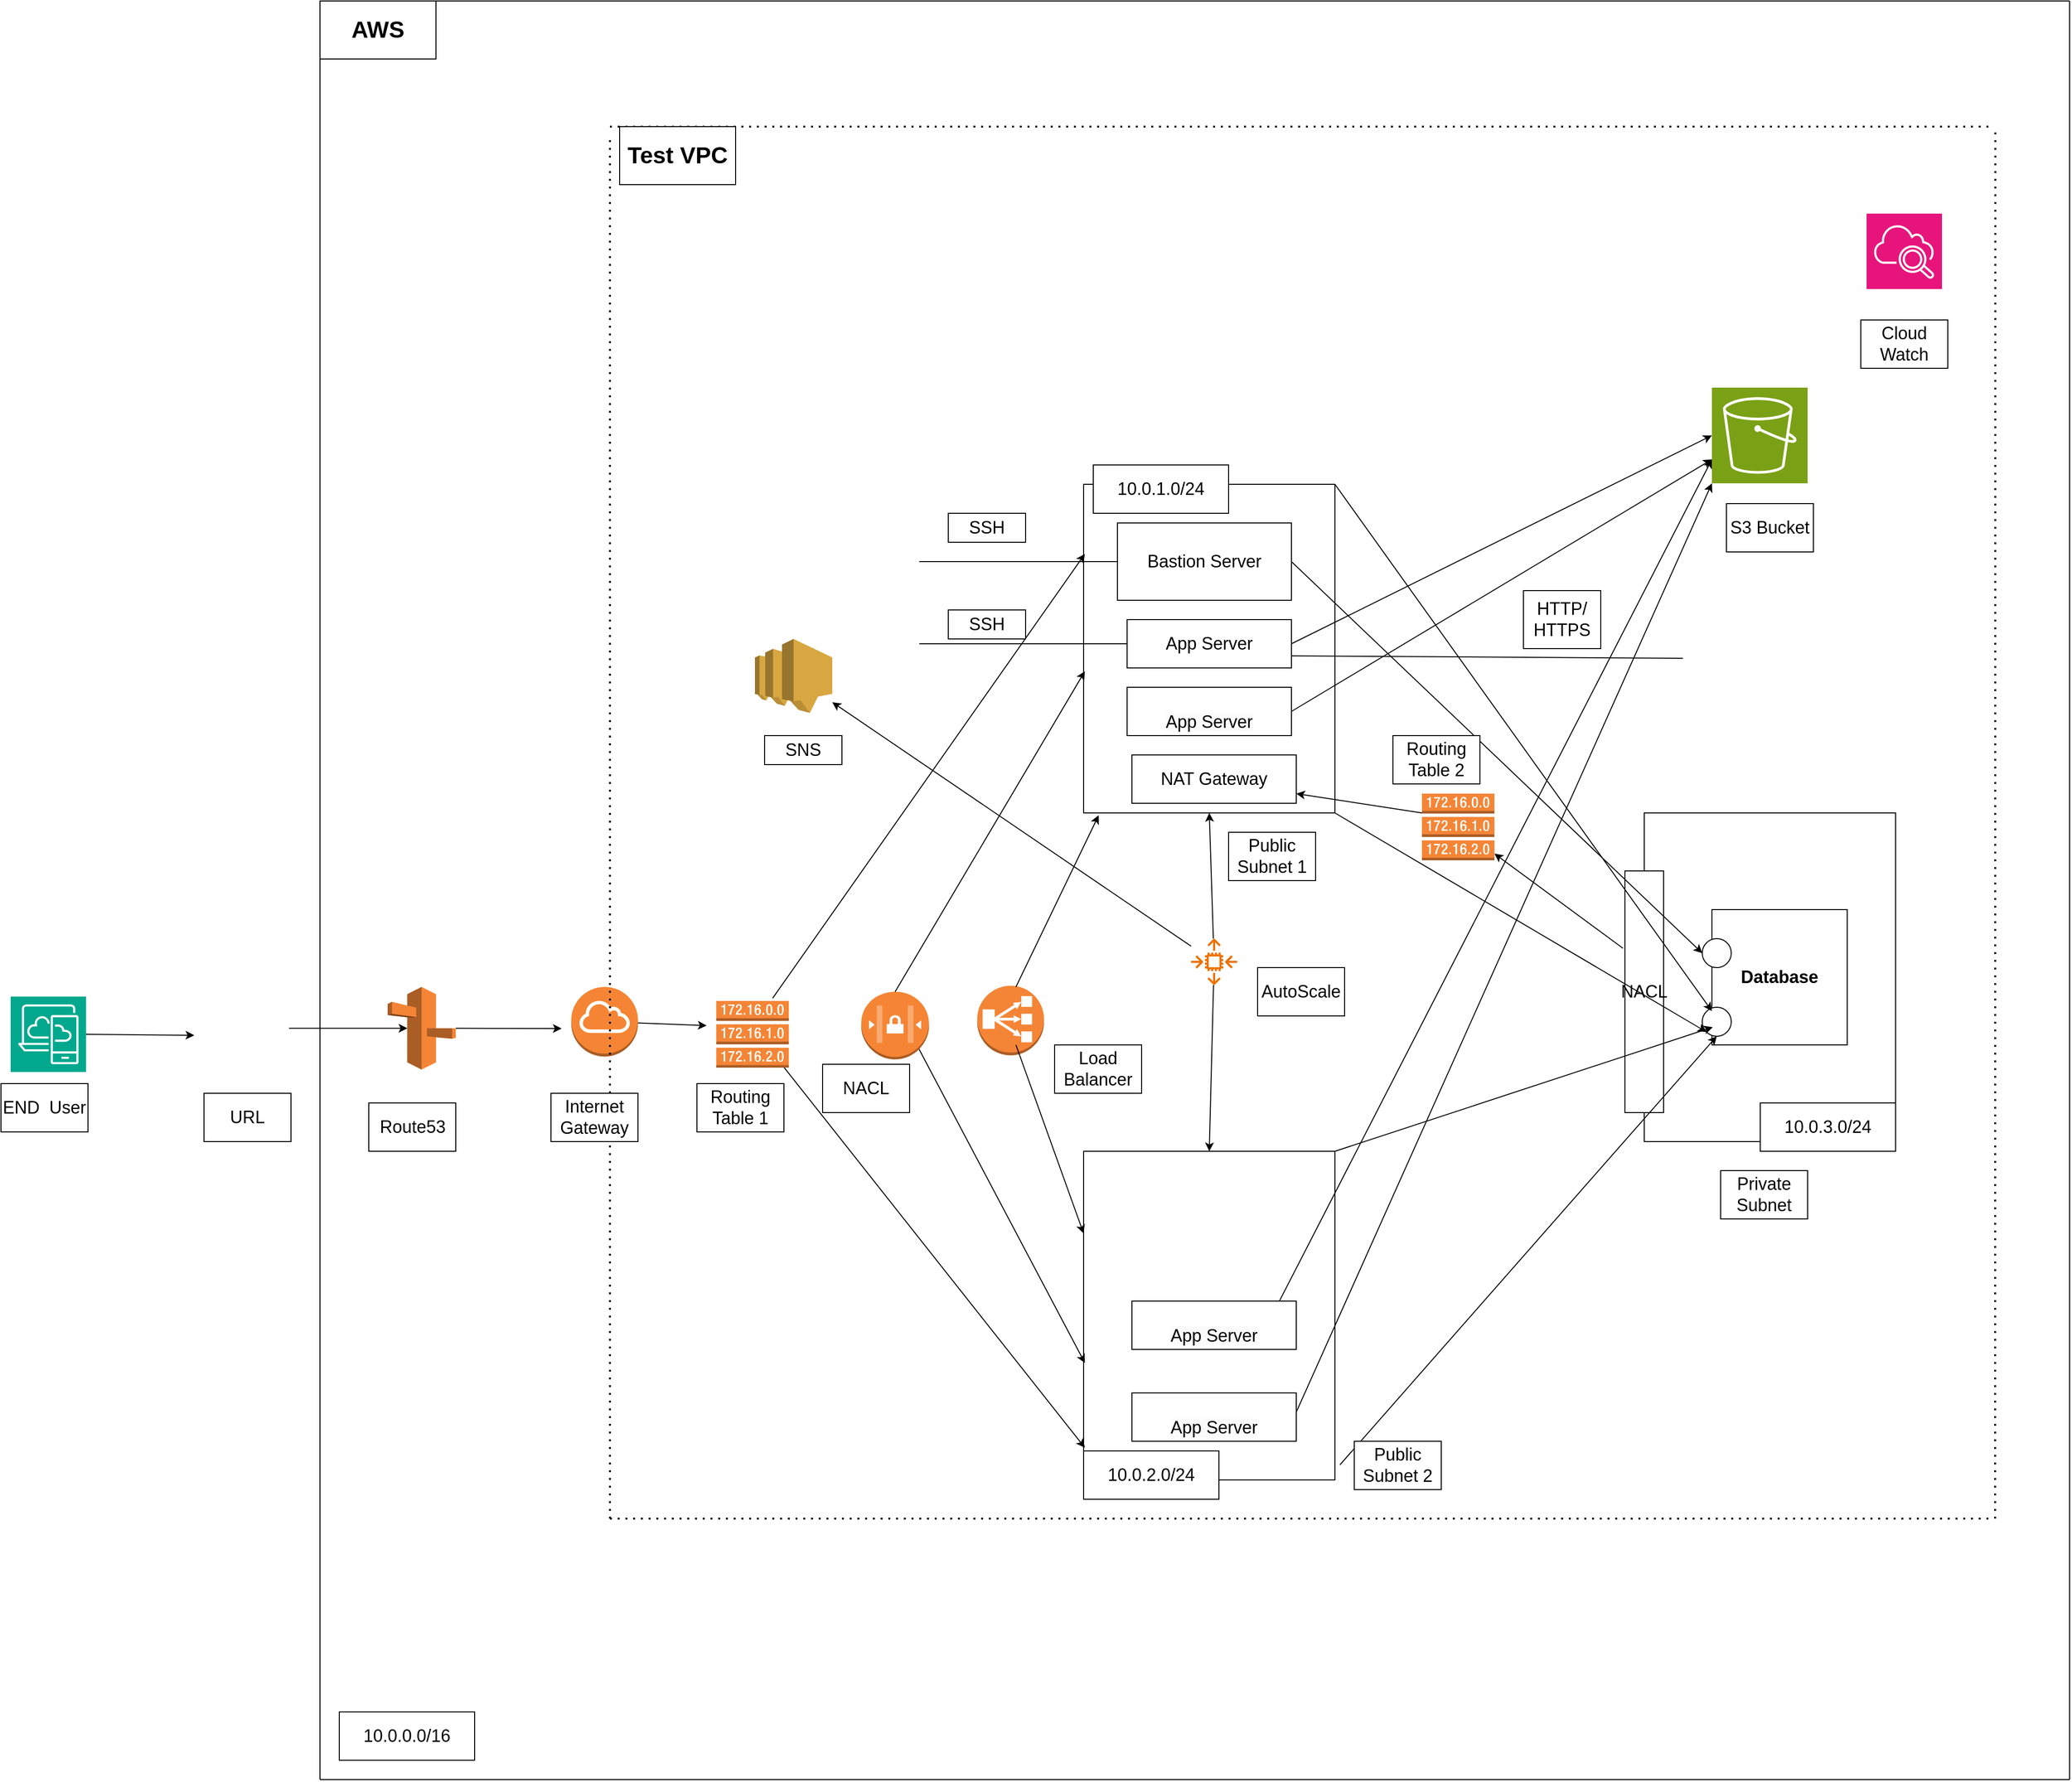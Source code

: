 <mxfile version="22.0.6" type="github">
  <diagram name="Page-1" id="85Ee-x2F9uvneITParOF">
    <mxGraphModel dx="3183" dy="2287" grid="1" gridSize="10" guides="1" tooltips="1" connect="1" arrows="1" fold="1" page="1" pageScale="1" pageWidth="850" pageHeight="1100" math="0" shadow="0">
      <root>
        <mxCell id="0" />
        <mxCell id="1" parent="0" />
        <mxCell id="z4sBppYdsolEK-6dgZcM-1" value="" style="sketch=0;points=[[0,0,0],[0.25,0,0],[0.5,0,0],[0.75,0,0],[1,0,0],[0,1,0],[0.25,1,0],[0.5,1,0],[0.75,1,0],[1,1,0],[0,0.25,0],[0,0.5,0],[0,0.75,0],[1,0.25,0],[1,0.5,0],[1,0.75,0]];outlineConnect=0;fontColor=#232F3E;fillColor=#01A88D;strokeColor=#ffffff;dashed=0;verticalLabelPosition=bottom;verticalAlign=top;align=center;html=1;fontSize=12;fontStyle=0;aspect=fixed;shape=mxgraph.aws4.resourceIcon;resIcon=mxgraph.aws4.desktop_and_app_streaming;" vertex="1" parent="1">
          <mxGeometry x="-330" y="210" width="78" height="78" as="geometry" />
        </mxCell>
        <mxCell id="z4sBppYdsolEK-6dgZcM-2" value="" style="shape=image;html=1;verticalAlign=top;verticalLabelPosition=bottom;labelBackgroundColor=#ffffff;imageAspect=0;aspect=fixed;image=https://cdn1.iconfinder.com/data/icons/KDE_Crystal_Diamond_2.5_Classical_Mod/128x128/mimetypes/html.png" vertex="1" parent="1">
          <mxGeometry x="-130" y="198.75" width="88" height="88" as="geometry" />
        </mxCell>
        <mxCell id="z4sBppYdsolEK-6dgZcM-3" value="" style="outlineConnect=0;dashed=0;verticalLabelPosition=bottom;verticalAlign=top;align=center;html=1;shape=mxgraph.aws3.route_53;fillColor=#F58536;gradientColor=none;" vertex="1" parent="1">
          <mxGeometry x="60" y="200" width="70.5" height="85.5" as="geometry" />
        </mxCell>
        <mxCell id="z4sBppYdsolEK-6dgZcM-4" value="" style="outlineConnect=0;dashed=0;verticalLabelPosition=bottom;verticalAlign=top;align=center;html=1;shape=mxgraph.aws3.internet_gateway;fillColor=#F58534;gradientColor=none;" vertex="1" parent="1">
          <mxGeometry x="250" y="200" width="69" height="72" as="geometry" />
        </mxCell>
        <mxCell id="z4sBppYdsolEK-6dgZcM-6" value="" style="endArrow=none;html=1;rounded=0;" edge="1" parent="1">
          <mxGeometry width="50" height="50" relative="1" as="geometry">
            <mxPoint x="-10" y="1019.867" as="sourcePoint" />
            <mxPoint x="-10" y="-820" as="targetPoint" />
          </mxGeometry>
        </mxCell>
        <mxCell id="z4sBppYdsolEK-6dgZcM-7" value="" style="endArrow=none;dashed=1;html=1;dashPattern=1 3;strokeWidth=2;rounded=0;" edge="1" parent="1">
          <mxGeometry width="50" height="50" relative="1" as="geometry">
            <mxPoint x="290" y="750" as="sourcePoint" />
            <mxPoint x="290" y="-680" as="targetPoint" />
          </mxGeometry>
        </mxCell>
        <mxCell id="z4sBppYdsolEK-6dgZcM-9" value="" style="outlineConnect=0;dashed=0;verticalLabelPosition=bottom;verticalAlign=top;align=center;html=1;shape=mxgraph.aws3.network_access_controllist;fillColor=#F58534;gradientColor=none;" vertex="1" parent="1">
          <mxGeometry x="550" y="205" width="70" height="70" as="geometry" />
        </mxCell>
        <mxCell id="z4sBppYdsolEK-6dgZcM-11" value="" style="outlineConnect=0;dashed=0;verticalLabelPosition=bottom;verticalAlign=top;align=center;html=1;shape=mxgraph.aws3.classic_load_balancer;fillColor=#F58536;gradientColor=none;" vertex="1" parent="1">
          <mxGeometry x="670" y="198.75" width="69" height="72" as="geometry" />
        </mxCell>
        <mxCell id="z4sBppYdsolEK-6dgZcM-13" value="" style="rounded=0;whiteSpace=wrap;html=1;" vertex="1" parent="1">
          <mxGeometry x="780" y="-320" width="260" height="340" as="geometry" />
        </mxCell>
        <mxCell id="z4sBppYdsolEK-6dgZcM-14" value="" style="rounded=0;whiteSpace=wrap;html=1;" vertex="1" parent="1">
          <mxGeometry x="780" y="370" width="260" height="340" as="geometry" />
        </mxCell>
        <mxCell id="z4sBppYdsolEK-6dgZcM-16" value="&lt;font style=&quot;font-size: 18px;&quot;&gt;&lt;br&gt;&lt;span style=&quot;color: rgb(0, 0, 0); font-family: Helvetica; font-style: normal; font-variant-ligatures: normal; font-variant-caps: normal; font-weight: 400; letter-spacing: normal; orphans: 2; text-align: center; text-indent: 0px; text-transform: none; widows: 2; word-spacing: 0px; -webkit-text-stroke-width: 0px; background-color: rgb(251, 251, 251); text-decoration-thickness: initial; text-decoration-style: initial; text-decoration-color: initial; float: none; display: inline !important;&quot;&gt;App Server&lt;/span&gt;&lt;br&gt;&lt;/font&gt;" style="rounded=0;whiteSpace=wrap;html=1;" vertex="1" parent="1">
          <mxGeometry x="830" y="525" width="170" height="50" as="geometry" />
        </mxCell>
        <mxCell id="z4sBppYdsolEK-6dgZcM-17" value="&lt;font style=&quot;font-size: 18px;&quot;&gt;&lt;br&gt;&lt;span style=&quot;color: rgb(0, 0, 0); font-family: Helvetica; font-style: normal; font-variant-ligatures: normal; font-variant-caps: normal; font-weight: 400; letter-spacing: normal; orphans: 2; text-align: center; text-indent: 0px; text-transform: none; widows: 2; word-spacing: 0px; -webkit-text-stroke-width: 0px; background-color: rgb(251, 251, 251); text-decoration-thickness: initial; text-decoration-style: initial; text-decoration-color: initial; float: none; display: inline !important;&quot;&gt;App Server&lt;/span&gt;&lt;br&gt;&lt;/font&gt;" style="rounded=0;whiteSpace=wrap;html=1;" vertex="1" parent="1">
          <mxGeometry x="830" y="620" width="170" height="50" as="geometry" />
        </mxCell>
        <mxCell id="z4sBppYdsolEK-6dgZcM-18" value="&lt;font style=&quot;font-size: 18px;&quot;&gt;&lt;br&gt;&lt;span style=&quot;color: rgb(0, 0, 0); font-family: Helvetica; font-style: normal; font-variant-ligatures: normal; font-variant-caps: normal; font-weight: 400; letter-spacing: normal; orphans: 2; text-align: center; text-indent: 0px; text-transform: none; widows: 2; word-spacing: 0px; -webkit-text-stroke-width: 0px; background-color: rgb(251, 251, 251); text-decoration-thickness: initial; text-decoration-style: initial; text-decoration-color: initial; float: none; display: inline !important;&quot;&gt;App Server&lt;/span&gt;&lt;br&gt;&lt;/font&gt;" style="rounded=0;whiteSpace=wrap;html=1;" vertex="1" parent="1">
          <mxGeometry x="825" y="-110" width="170" height="50" as="geometry" />
        </mxCell>
        <mxCell id="z4sBppYdsolEK-6dgZcM-19" value="&lt;font style=&quot;font-size: 18px;&quot;&gt;App Server&lt;/font&gt;" style="rounded=0;whiteSpace=wrap;html=1;" vertex="1" parent="1">
          <mxGeometry x="825" y="-180" width="170" height="50" as="geometry" />
        </mxCell>
        <mxCell id="z4sBppYdsolEK-6dgZcM-20" value="&lt;font style=&quot;font-size: 18px;&quot;&gt;Bastion Server&lt;/font&gt;" style="rounded=0;whiteSpace=wrap;html=1;" vertex="1" parent="1">
          <mxGeometry x="815" y="-280" width="180" height="80" as="geometry" />
        </mxCell>
        <mxCell id="z4sBppYdsolEK-6dgZcM-21" value="" style="rounded=0;whiteSpace=wrap;html=1;" vertex="1" parent="1">
          <mxGeometry x="1360" y="20" width="260" height="340" as="geometry" />
        </mxCell>
        <mxCell id="z4sBppYdsolEK-6dgZcM-22" value="&lt;font style=&quot;font-size: 18px;&quot;&gt;&lt;b&gt;Database&lt;/b&gt;&lt;/font&gt;" style="whiteSpace=wrap;html=1;aspect=fixed;" vertex="1" parent="1">
          <mxGeometry x="1430" y="120" width="140" height="140" as="geometry" />
        </mxCell>
        <mxCell id="z4sBppYdsolEK-6dgZcM-23" value="" style="ellipse;whiteSpace=wrap;html=1;aspect=fixed;" vertex="1" parent="1">
          <mxGeometry x="1420" y="221" width="30" height="30" as="geometry" />
        </mxCell>
        <mxCell id="z4sBppYdsolEK-6dgZcM-24" value="" style="ellipse;whiteSpace=wrap;html=1;aspect=fixed;" vertex="1" parent="1">
          <mxGeometry x="1420" y="150" width="30" height="30" as="geometry" />
        </mxCell>
        <mxCell id="z4sBppYdsolEK-6dgZcM-25" value="" style="sketch=0;points=[[0,0,0],[0.25,0,0],[0.5,0,0],[0.75,0,0],[1,0,0],[0,1,0],[0.25,1,0],[0.5,1,0],[0.75,1,0],[1,1,0],[0,0.25,0],[0,0.5,0],[0,0.75,0],[1,0.25,0],[1,0.5,0],[1,0.75,0]];outlineConnect=0;fontColor=#232F3E;fillColor=#7AA116;strokeColor=#ffffff;dashed=0;verticalLabelPosition=bottom;verticalAlign=top;align=center;html=1;fontSize=12;fontStyle=0;aspect=fixed;shape=mxgraph.aws4.resourceIcon;resIcon=mxgraph.aws4.s3;" vertex="1" parent="1">
          <mxGeometry x="1430" y="-420" width="99" height="99" as="geometry" />
        </mxCell>
        <mxCell id="z4sBppYdsolEK-6dgZcM-26" value="" style="sketch=0;points=[[0,0,0],[0.25,0,0],[0.5,0,0],[0.75,0,0],[1,0,0],[0,1,0],[0.25,1,0],[0.5,1,0],[0.75,1,0],[1,1,0],[0,0.25,0],[0,0.5,0],[0,0.75,0],[1,0.25,0],[1,0.5,0],[1,0.75,0]];points=[[0,0,0],[0.25,0,0],[0.5,0,0],[0.75,0,0],[1,0,0],[0,1,0],[0.25,1,0],[0.5,1,0],[0.75,1,0],[1,1,0],[0,0.25,0],[0,0.5,0],[0,0.75,0],[1,0.25,0],[1,0.5,0],[1,0.75,0]];outlineConnect=0;fontColor=#232F3E;fillColor=#E7157B;strokeColor=#ffffff;dashed=0;verticalLabelPosition=bottom;verticalAlign=top;align=center;html=1;fontSize=12;fontStyle=0;aspect=fixed;shape=mxgraph.aws4.resourceIcon;resIcon=mxgraph.aws4.cloudwatch_2;" vertex="1" parent="1">
          <mxGeometry x="1590" y="-600" width="78" height="78" as="geometry" />
        </mxCell>
        <mxCell id="z4sBppYdsolEK-6dgZcM-27" value="" style="endArrow=none;dashed=1;html=1;dashPattern=1 3;strokeWidth=2;rounded=0;" edge="1" parent="1">
          <mxGeometry width="50" height="50" relative="1" as="geometry">
            <mxPoint x="290" y="-690" as="sourcePoint" />
            <mxPoint x="1720" y="-690" as="targetPoint" />
          </mxGeometry>
        </mxCell>
        <mxCell id="z4sBppYdsolEK-6dgZcM-28" value="" style="endArrow=none;dashed=1;html=1;dashPattern=1 3;strokeWidth=2;rounded=0;" edge="1" parent="1">
          <mxGeometry width="50" height="50" relative="1" as="geometry">
            <mxPoint x="290" y="750" as="sourcePoint" />
            <mxPoint x="1720" y="750" as="targetPoint" />
          </mxGeometry>
        </mxCell>
        <mxCell id="z4sBppYdsolEK-6dgZcM-29" value="" style="endArrow=none;html=1;rounded=0;" edge="1" parent="1">
          <mxGeometry width="50" height="50" relative="1" as="geometry">
            <mxPoint x="-10" y="1020" as="sourcePoint" />
            <mxPoint x="1800" y="1020" as="targetPoint" />
          </mxGeometry>
        </mxCell>
        <mxCell id="z4sBppYdsolEK-6dgZcM-30" value="" style="endArrow=none;dashed=1;html=1;dashPattern=1 3;strokeWidth=2;rounded=0;" edge="1" parent="1">
          <mxGeometry width="50" height="50" relative="1" as="geometry">
            <mxPoint x="1723" y="750" as="sourcePoint" />
            <mxPoint x="1723.2" y="-690" as="targetPoint" />
          </mxGeometry>
        </mxCell>
        <mxCell id="z4sBppYdsolEK-6dgZcM-31" value="" style="endArrow=none;html=1;rounded=0;" edge="1" parent="1">
          <mxGeometry width="50" height="50" relative="1" as="geometry">
            <mxPoint x="-10" y="-820" as="sourcePoint" />
            <mxPoint x="1800" y="-820" as="targetPoint" />
          </mxGeometry>
        </mxCell>
        <mxCell id="z4sBppYdsolEK-6dgZcM-32" value="" style="endArrow=none;html=1;rounded=0;" edge="1" parent="1">
          <mxGeometry width="50" height="50" relative="1" as="geometry">
            <mxPoint x="1800" y="1020" as="sourcePoint" />
            <mxPoint x="1800" y="-820" as="targetPoint" />
          </mxGeometry>
        </mxCell>
        <mxCell id="z4sBppYdsolEK-6dgZcM-33" value="&lt;font style=&quot;font-size: 18px;&quot;&gt;NACL&lt;/font&gt;" style="rounded=0;whiteSpace=wrap;html=1;" vertex="1" parent="1">
          <mxGeometry x="1340" y="80" width="40" height="250" as="geometry" />
        </mxCell>
        <mxCell id="z4sBppYdsolEK-6dgZcM-34" value="" style="endArrow=classic;html=1;rounded=0;entryX=0;entryY=0.5;entryDx=0;entryDy=0;exitX=1;exitY=0.5;exitDx=0;exitDy=0;" edge="1" parent="1" source="z4sBppYdsolEK-6dgZcM-20" target="z4sBppYdsolEK-6dgZcM-24">
          <mxGeometry width="50" height="50" relative="1" as="geometry">
            <mxPoint x="790" y="250" as="sourcePoint" />
            <mxPoint x="840" y="200" as="targetPoint" />
          </mxGeometry>
        </mxCell>
        <mxCell id="z4sBppYdsolEK-6dgZcM-35" value="" style="endArrow=classic;html=1;rounded=0;entryX=0.006;entryY=0.869;entryDx=0;entryDy=0;entryPerimeter=0;exitX=1;exitY=0;exitDx=0;exitDy=0;" edge="1" parent="1" source="z4sBppYdsolEK-6dgZcM-14" target="z4sBppYdsolEK-6dgZcM-22">
          <mxGeometry width="50" height="50" relative="1" as="geometry">
            <mxPoint x="790" y="250" as="sourcePoint" />
            <mxPoint x="840" y="200" as="targetPoint" />
          </mxGeometry>
        </mxCell>
        <mxCell id="z4sBppYdsolEK-6dgZcM-36" value="" style="endArrow=classic;html=1;rounded=0;exitX=1.02;exitY=0.954;exitDx=0;exitDy=0;exitPerimeter=0;entryX=0.5;entryY=1;entryDx=0;entryDy=0;" edge="1" parent="1" source="z4sBppYdsolEK-6dgZcM-14" target="z4sBppYdsolEK-6dgZcM-23">
          <mxGeometry width="50" height="50" relative="1" as="geometry">
            <mxPoint x="790" y="250" as="sourcePoint" />
            <mxPoint x="840" y="200" as="targetPoint" />
          </mxGeometry>
        </mxCell>
        <mxCell id="z4sBppYdsolEK-6dgZcM-37" value="" style="endArrow=classic;html=1;rounded=0;entryX=0;entryY=1;entryDx=0;entryDy=0;exitX=1;exitY=1;exitDx=0;exitDy=0;" edge="1" parent="1" source="z4sBppYdsolEK-6dgZcM-13" target="z4sBppYdsolEK-6dgZcM-23">
          <mxGeometry width="50" height="50" relative="1" as="geometry">
            <mxPoint x="790" y="250" as="sourcePoint" />
            <mxPoint x="840" y="200" as="targetPoint" />
          </mxGeometry>
        </mxCell>
        <mxCell id="z4sBppYdsolEK-6dgZcM-38" value="" style="endArrow=classic;html=1;rounded=0;entryX=0;entryY=0.75;entryDx=0;entryDy=0;exitX=1;exitY=0;exitDx=0;exitDy=0;" edge="1" parent="1" source="z4sBppYdsolEK-6dgZcM-13" target="z4sBppYdsolEK-6dgZcM-22">
          <mxGeometry width="50" height="50" relative="1" as="geometry">
            <mxPoint x="790" y="250" as="sourcePoint" />
            <mxPoint x="840" y="200" as="targetPoint" />
          </mxGeometry>
        </mxCell>
        <mxCell id="z4sBppYdsolEK-6dgZcM-39" value="" style="endArrow=classic;html=1;rounded=0;exitX=1;exitY=0.5;exitDx=0;exitDy=0;exitPerimeter=0;" edge="1" parent="1" source="z4sBppYdsolEK-6dgZcM-1">
          <mxGeometry width="50" height="50" relative="1" as="geometry">
            <mxPoint x="790" y="250" as="sourcePoint" />
            <mxPoint x="-140" y="250" as="targetPoint" />
          </mxGeometry>
        </mxCell>
        <mxCell id="z4sBppYdsolEK-6dgZcM-40" value="" style="endArrow=classic;html=1;rounded=0;exitX=1;exitY=0.5;exitDx=0;exitDy=0;entryX=0.29;entryY=0.5;entryDx=0;entryDy=0;entryPerimeter=0;" edge="1" parent="1" source="z4sBppYdsolEK-6dgZcM-2" target="z4sBppYdsolEK-6dgZcM-3">
          <mxGeometry width="50" height="50" relative="1" as="geometry">
            <mxPoint x="-10" y="250" as="sourcePoint" />
            <mxPoint x="60" y="250" as="targetPoint" />
          </mxGeometry>
        </mxCell>
        <mxCell id="z4sBppYdsolEK-6dgZcM-42" value="" style="endArrow=classic;html=1;rounded=0;exitX=1;exitY=0.5;exitDx=0;exitDy=0;exitPerimeter=0;" edge="1" parent="1" source="z4sBppYdsolEK-6dgZcM-3">
          <mxGeometry width="50" height="50" relative="1" as="geometry">
            <mxPoint x="700" y="220" as="sourcePoint" />
            <mxPoint x="240" y="243" as="targetPoint" />
          </mxGeometry>
        </mxCell>
        <mxCell id="z4sBppYdsolEK-6dgZcM-43" value="" style="endArrow=classic;html=1;rounded=0;entryX=0;entryY=0.5;entryDx=0;entryDy=0;" edge="1" parent="1" source="z4sBppYdsolEK-6dgZcM-4">
          <mxGeometry width="50" height="50" relative="1" as="geometry">
            <mxPoint x="700" y="220" as="sourcePoint" />
            <mxPoint x="390" y="240" as="targetPoint" />
          </mxGeometry>
        </mxCell>
        <mxCell id="z4sBppYdsolEK-6dgZcM-46" value="" style="endArrow=classic;html=1;rounded=0;exitX=1;exitY=0;exitDx=0;exitDy=0;entryX=0.005;entryY=0.212;entryDx=0;entryDy=0;entryPerimeter=0;" edge="1" parent="1" target="z4sBppYdsolEK-6dgZcM-13">
          <mxGeometry width="50" height="50" relative="1" as="geometry">
            <mxPoint x="458.284" y="211.716" as="sourcePoint" />
            <mxPoint x="750" y="170" as="targetPoint" />
          </mxGeometry>
        </mxCell>
        <mxCell id="z4sBppYdsolEK-6dgZcM-47" value="" style="endArrow=classic;html=1;rounded=0;exitX=0.5;exitY=0;exitDx=0;exitDy=0;exitPerimeter=0;entryX=0.005;entryY=0.569;entryDx=0;entryDy=0;entryPerimeter=0;" edge="1" parent="1" source="z4sBppYdsolEK-6dgZcM-9" target="z4sBppYdsolEK-6dgZcM-13">
          <mxGeometry width="50" height="50" relative="1" as="geometry">
            <mxPoint x="700" y="220" as="sourcePoint" />
            <mxPoint x="750" y="170" as="targetPoint" />
          </mxGeometry>
        </mxCell>
        <mxCell id="z4sBppYdsolEK-6dgZcM-48" value="" style="endArrow=classic;html=1;rounded=0;entryX=0.06;entryY=1.007;entryDx=0;entryDy=0;entryPerimeter=0;" edge="1" parent="1" target="z4sBppYdsolEK-6dgZcM-13">
          <mxGeometry width="50" height="50" relative="1" as="geometry">
            <mxPoint x="710" y="200" as="sourcePoint" />
            <mxPoint x="750" y="170" as="targetPoint" />
          </mxGeometry>
        </mxCell>
        <mxCell id="z4sBppYdsolEK-6dgZcM-50" value="" style="endArrow=classic;html=1;rounded=0;exitX=1;exitY=1;exitDx=0;exitDy=0;entryX=0.005;entryY=0.902;entryDx=0;entryDy=0;entryPerimeter=0;" edge="1" parent="1" target="z4sBppYdsolEK-6dgZcM-14">
          <mxGeometry width="50" height="50" relative="1" as="geometry">
            <mxPoint x="458.284" y="268.284" as="sourcePoint" />
            <mxPoint x="750" y="170" as="targetPoint" />
          </mxGeometry>
        </mxCell>
        <mxCell id="z4sBppYdsolEK-6dgZcM-51" value="" style="endArrow=classic;html=1;rounded=0;entryX=0.005;entryY=0.644;entryDx=0;entryDy=0;entryPerimeter=0;exitX=0.855;exitY=0.85;exitDx=0;exitDy=0;exitPerimeter=0;" edge="1" parent="1" source="z4sBppYdsolEK-6dgZcM-9" target="z4sBppYdsolEK-6dgZcM-14">
          <mxGeometry width="50" height="50" relative="1" as="geometry">
            <mxPoint x="700" y="220" as="sourcePoint" />
            <mxPoint x="750" y="170" as="targetPoint" />
          </mxGeometry>
        </mxCell>
        <mxCell id="z4sBppYdsolEK-6dgZcM-52" value="" style="endArrow=classic;html=1;rounded=0;entryX=0;entryY=0.25;entryDx=0;entryDy=0;" edge="1" parent="1" target="z4sBppYdsolEK-6dgZcM-14">
          <mxGeometry width="50" height="50" relative="1" as="geometry">
            <mxPoint x="710" y="260" as="sourcePoint" />
            <mxPoint x="750" y="170" as="targetPoint" />
          </mxGeometry>
        </mxCell>
        <mxCell id="z4sBppYdsolEK-6dgZcM-54" value="&lt;font style=&quot;font-size: 18px;&quot;&gt;NAT Gateway&lt;/font&gt;" style="rounded=0;whiteSpace=wrap;html=1;" vertex="1" parent="1">
          <mxGeometry x="830" y="-40" width="170" height="50" as="geometry" />
        </mxCell>
        <mxCell id="z4sBppYdsolEK-6dgZcM-55" value="&lt;font style=&quot;font-size: 18px;&quot;&gt;END&amp;nbsp; User&lt;/font&gt;" style="rounded=0;whiteSpace=wrap;html=1;" vertex="1" parent="1">
          <mxGeometry x="-340" y="300" width="90" height="50" as="geometry" />
        </mxCell>
        <mxCell id="z4sBppYdsolEK-6dgZcM-56" value="&lt;span style=&quot;font-size: 18px;&quot;&gt;URL&lt;/span&gt;" style="rounded=0;whiteSpace=wrap;html=1;" vertex="1" parent="1">
          <mxGeometry x="-130" y="310" width="90" height="50" as="geometry" />
        </mxCell>
        <mxCell id="z4sBppYdsolEK-6dgZcM-57" value="&lt;span style=&quot;font-size: 18px;&quot;&gt;Route53&lt;/span&gt;" style="rounded=0;whiteSpace=wrap;html=1;" vertex="1" parent="1">
          <mxGeometry x="40.5" y="320" width="90" height="50" as="geometry" />
        </mxCell>
        <mxCell id="z4sBppYdsolEK-6dgZcM-58" value="&lt;span style=&quot;font-size: 18px;&quot;&gt;Internet Gateway&lt;/span&gt;" style="rounded=0;whiteSpace=wrap;html=1;" vertex="1" parent="1">
          <mxGeometry x="229" y="310" width="90" height="50" as="geometry" />
        </mxCell>
        <mxCell id="z4sBppYdsolEK-6dgZcM-59" value="&lt;span style=&quot;font-size: 18px;&quot;&gt;NACL&lt;/span&gt;" style="rounded=0;whiteSpace=wrap;html=1;" vertex="1" parent="1">
          <mxGeometry x="510" y="280" width="90" height="50" as="geometry" />
        </mxCell>
        <mxCell id="z4sBppYdsolEK-6dgZcM-60" value="&lt;span style=&quot;font-size: 18px;&quot;&gt;Load Balancer&lt;/span&gt;" style="rounded=0;whiteSpace=wrap;html=1;" vertex="1" parent="1">
          <mxGeometry x="750" y="260" width="90" height="50" as="geometry" />
        </mxCell>
        <mxCell id="z4sBppYdsolEK-6dgZcM-61" value="&lt;span style=&quot;font-size: 18px;&quot;&gt;Routing Table 1&lt;/span&gt;" style="rounded=0;whiteSpace=wrap;html=1;" vertex="1" parent="1">
          <mxGeometry x="380" y="300" width="90" height="50" as="geometry" />
        </mxCell>
        <mxCell id="z4sBppYdsolEK-6dgZcM-62" value="&lt;span style=&quot;font-size: 18px;&quot;&gt;Cloud Watch&lt;/span&gt;" style="rounded=0;whiteSpace=wrap;html=1;" vertex="1" parent="1">
          <mxGeometry x="1584" y="-490" width="90" height="50" as="geometry" />
        </mxCell>
        <mxCell id="z4sBppYdsolEK-6dgZcM-63" value="&lt;span style=&quot;font-size: 18px;&quot;&gt;S3 Bucket&lt;/span&gt;" style="rounded=0;whiteSpace=wrap;html=1;" vertex="1" parent="1">
          <mxGeometry x="1445" y="-300" width="90" height="50" as="geometry" />
        </mxCell>
        <mxCell id="z4sBppYdsolEK-6dgZcM-64" value="&lt;font style=&quot;font-size: 24px;&quot;&gt;&lt;b&gt;Test VPC&lt;/b&gt;&lt;/font&gt;" style="whiteSpace=wrap;html=1;" vertex="1" parent="1">
          <mxGeometry x="300" y="-690" width="120" height="60" as="geometry" />
        </mxCell>
        <mxCell id="z4sBppYdsolEK-6dgZcM-65" value="&lt;font style=&quot;font-size: 24px;&quot;&gt;&lt;b&gt;AWS&lt;/b&gt;&lt;/font&gt;" style="whiteSpace=wrap;html=1;" vertex="1" parent="1">
          <mxGeometry x="-10" y="-820" width="120" height="60" as="geometry" />
        </mxCell>
        <mxCell id="z4sBppYdsolEK-6dgZcM-66" value="" style="endArrow=classic;html=1;rounded=0;exitX=0;exitY=0.5;exitDx=0;exitDy=0;" edge="1" parent="1">
          <mxGeometry width="50" height="50" relative="1" as="geometry">
            <mxPoint x="1130" y="20" as="sourcePoint" />
            <mxPoint x="1000" as="targetPoint" />
            <Array as="points">
              <mxPoint x="1000" />
            </Array>
          </mxGeometry>
        </mxCell>
        <mxCell id="z4sBppYdsolEK-6dgZcM-67" value="" style="sketch=0;outlineConnect=0;fontColor=#232F3E;gradientColor=none;fillColor=#ED7100;strokeColor=none;dashed=0;verticalLabelPosition=bottom;verticalAlign=top;align=center;html=1;fontSize=12;fontStyle=0;aspect=fixed;pointerEvents=1;shape=mxgraph.aws4.auto_scaling2;" vertex="1" parent="1">
          <mxGeometry x="891" y="150" width="48" height="48" as="geometry" />
        </mxCell>
        <mxCell id="z4sBppYdsolEK-6dgZcM-68" value="" style="outlineConnect=0;dashed=0;verticalLabelPosition=bottom;verticalAlign=top;align=center;html=1;shape=mxgraph.aws3.route_table;fillColor=#F58536;gradientColor=none;" vertex="1" parent="1">
          <mxGeometry x="400" y="214.5" width="75" height="69" as="geometry" />
        </mxCell>
        <mxCell id="z4sBppYdsolEK-6dgZcM-69" value="" style="outlineConnect=0;dashed=0;verticalLabelPosition=bottom;verticalAlign=top;align=center;html=1;shape=mxgraph.aws3.route_table;fillColor=#F58536;gradientColor=none;" vertex="1" parent="1">
          <mxGeometry x="1130" width="75" height="69" as="geometry" />
        </mxCell>
        <mxCell id="z4sBppYdsolEK-6dgZcM-70" value="" style="endArrow=classic;html=1;rounded=0;exitX=-0.05;exitY=0.32;exitDx=0;exitDy=0;exitPerimeter=0;" edge="1" parent="1" source="z4sBppYdsolEK-6dgZcM-33" target="z4sBppYdsolEK-6dgZcM-69">
          <mxGeometry width="50" height="50" relative="1" as="geometry">
            <mxPoint x="730" y="260" as="sourcePoint" />
            <mxPoint x="780" y="210" as="targetPoint" />
          </mxGeometry>
        </mxCell>
        <mxCell id="z4sBppYdsolEK-6dgZcM-71" value="" style="endArrow=classic;html=1;rounded=0;entryX=0.5;entryY=1;entryDx=0;entryDy=0;" edge="1" parent="1" source="z4sBppYdsolEK-6dgZcM-67" target="z4sBppYdsolEK-6dgZcM-13">
          <mxGeometry width="50" height="50" relative="1" as="geometry">
            <mxPoint x="730" y="90" as="sourcePoint" />
            <mxPoint x="780" y="40" as="targetPoint" />
          </mxGeometry>
        </mxCell>
        <mxCell id="z4sBppYdsolEK-6dgZcM-72" value="" style="endArrow=classic;html=1;rounded=0;entryX=0.5;entryY=0;entryDx=0;entryDy=0;" edge="1" parent="1" source="z4sBppYdsolEK-6dgZcM-67" target="z4sBppYdsolEK-6dgZcM-14">
          <mxGeometry width="50" height="50" relative="1" as="geometry">
            <mxPoint x="730" y="90" as="sourcePoint" />
            <mxPoint x="780" y="40" as="targetPoint" />
          </mxGeometry>
        </mxCell>
        <mxCell id="z4sBppYdsolEK-6dgZcM-73" value="&lt;span style=&quot;font-size: 18px;&quot;&gt;AutoScale&lt;/span&gt;" style="rounded=0;whiteSpace=wrap;html=1;" vertex="1" parent="1">
          <mxGeometry x="960" y="180" width="90" height="50" as="geometry" />
        </mxCell>
        <mxCell id="z4sBppYdsolEK-6dgZcM-76" value="" style="outlineConnect=0;dashed=0;verticalLabelPosition=bottom;verticalAlign=top;align=center;html=1;shape=mxgraph.aws3.sns;fillColor=#D9A741;gradientColor=none;" vertex="1" parent="1">
          <mxGeometry x="440" y="-160" width="80" height="76.5" as="geometry" />
        </mxCell>
        <mxCell id="z4sBppYdsolEK-6dgZcM-77" value="" style="endArrow=classic;html=1;rounded=0;" edge="1" parent="1" source="z4sBppYdsolEK-6dgZcM-67" target="z4sBppYdsolEK-6dgZcM-76">
          <mxGeometry width="50" height="50" relative="1" as="geometry">
            <mxPoint x="740" y="80" as="sourcePoint" />
            <mxPoint x="790" y="30" as="targetPoint" />
          </mxGeometry>
        </mxCell>
        <mxCell id="z4sBppYdsolEK-6dgZcM-78" value="&lt;font style=&quot;font-size: 18px;&quot;&gt;SNS&lt;/font&gt;" style="whiteSpace=wrap;html=1;" vertex="1" parent="1">
          <mxGeometry x="450" y="-60" width="80" height="30" as="geometry" />
        </mxCell>
        <mxCell id="z4sBppYdsolEK-6dgZcM-79" value="&lt;span style=&quot;font-size: 18px;&quot;&gt;Routing Table 2&lt;/span&gt;" style="rounded=0;whiteSpace=wrap;html=1;" vertex="1" parent="1">
          <mxGeometry x="1100" y="-60" width="90" height="50" as="geometry" />
        </mxCell>
        <mxCell id="z4sBppYdsolEK-6dgZcM-81" value="&lt;span style=&quot;font-size: 18px;&quot;&gt;Public Subnet 2&lt;/span&gt;" style="rounded=0;whiteSpace=wrap;html=1;" vertex="1" parent="1">
          <mxGeometry x="1060" y="670" width="90" height="50" as="geometry" />
        </mxCell>
        <mxCell id="z4sBppYdsolEK-6dgZcM-82" value="&lt;span style=&quot;font-size: 18px;&quot;&gt;Public Subnet 1&lt;/span&gt;" style="rounded=0;whiteSpace=wrap;html=1;" vertex="1" parent="1">
          <mxGeometry x="930" y="40" width="90" height="50" as="geometry" />
        </mxCell>
        <mxCell id="z4sBppYdsolEK-6dgZcM-83" value="&lt;span style=&quot;font-size: 18px;&quot;&gt;Private Subnet&lt;/span&gt;" style="rounded=0;whiteSpace=wrap;html=1;" vertex="1" parent="1">
          <mxGeometry x="1439" y="390" width="90" height="50" as="geometry" />
        </mxCell>
        <mxCell id="z4sBppYdsolEK-6dgZcM-84" value="" style="endArrow=none;html=1;rounded=0;entryX=0;entryY=0.5;entryDx=0;entryDy=0;" edge="1" parent="1" target="z4sBppYdsolEK-6dgZcM-20">
          <mxGeometry width="50" height="50" relative="1" as="geometry">
            <mxPoint x="610" y="-240" as="sourcePoint" />
            <mxPoint x="790" y="40" as="targetPoint" />
          </mxGeometry>
        </mxCell>
        <mxCell id="z4sBppYdsolEK-6dgZcM-86" value="&lt;font style=&quot;font-size: 18px;&quot;&gt;SSH&lt;/font&gt;" style="whiteSpace=wrap;html=1;" vertex="1" parent="1">
          <mxGeometry x="640" y="-290" width="80" height="30" as="geometry" />
        </mxCell>
        <mxCell id="z4sBppYdsolEK-6dgZcM-87" value="" style="endArrow=none;html=1;rounded=0;entryX=0;entryY=0.5;entryDx=0;entryDy=0;" edge="1" parent="1" target="z4sBppYdsolEK-6dgZcM-19">
          <mxGeometry width="50" height="50" relative="1" as="geometry">
            <mxPoint x="610" y="-155" as="sourcePoint" />
            <mxPoint x="790" y="40" as="targetPoint" />
          </mxGeometry>
        </mxCell>
        <mxCell id="z4sBppYdsolEK-6dgZcM-88" value="&lt;font style=&quot;font-size: 18px;&quot;&gt;SSH&lt;/font&gt;" style="whiteSpace=wrap;html=1;" vertex="1" parent="1">
          <mxGeometry x="640" y="-190" width="80" height="30" as="geometry" />
        </mxCell>
        <mxCell id="z4sBppYdsolEK-6dgZcM-89" value="" style="endArrow=none;html=1;rounded=0;entryX=1;entryY=0.75;entryDx=0;entryDy=0;" edge="1" parent="1" target="z4sBppYdsolEK-6dgZcM-19">
          <mxGeometry width="50" height="50" relative="1" as="geometry">
            <mxPoint x="1400" y="-140" as="sourcePoint" />
            <mxPoint x="790" y="70" as="targetPoint" />
          </mxGeometry>
        </mxCell>
        <mxCell id="z4sBppYdsolEK-6dgZcM-90" value="&lt;font style=&quot;font-size: 18px;&quot;&gt;HTTP/&lt;br&gt;HTTPS&lt;/font&gt;" style="whiteSpace=wrap;html=1;" vertex="1" parent="1">
          <mxGeometry x="1235" y="-210" width="80" height="60" as="geometry" />
        </mxCell>
        <mxCell id="z4sBppYdsolEK-6dgZcM-91" value="" style="endArrow=classic;html=1;rounded=0;entryX=0;entryY=0.75;entryDx=0;entryDy=0;entryPerimeter=0;exitX=0.896;exitY=0.009;exitDx=0;exitDy=0;exitPerimeter=0;" edge="1" parent="1" source="z4sBppYdsolEK-6dgZcM-16" target="z4sBppYdsolEK-6dgZcM-25">
          <mxGeometry width="50" height="50" relative="1" as="geometry">
            <mxPoint x="740" y="120" as="sourcePoint" />
            <mxPoint x="790" y="70" as="targetPoint" />
          </mxGeometry>
        </mxCell>
        <mxCell id="z4sBppYdsolEK-6dgZcM-92" value="" style="endArrow=classic;html=1;rounded=0;entryX=0;entryY=1;entryDx=0;entryDy=0;entryPerimeter=0;exitX=0.846;exitY=0.794;exitDx=0;exitDy=0;exitPerimeter=0;" edge="1" parent="1" source="z4sBppYdsolEK-6dgZcM-14" target="z4sBppYdsolEK-6dgZcM-25">
          <mxGeometry width="50" height="50" relative="1" as="geometry">
            <mxPoint x="740" y="120" as="sourcePoint" />
            <mxPoint x="790" y="70" as="targetPoint" />
          </mxGeometry>
        </mxCell>
        <mxCell id="z4sBppYdsolEK-6dgZcM-93" value="" style="endArrow=classic;html=1;rounded=0;entryX=0;entryY=0.5;entryDx=0;entryDy=0;entryPerimeter=0;exitX=1;exitY=0.5;exitDx=0;exitDy=0;" edge="1" parent="1" source="z4sBppYdsolEK-6dgZcM-19" target="z4sBppYdsolEK-6dgZcM-25">
          <mxGeometry width="50" height="50" relative="1" as="geometry">
            <mxPoint x="740" y="120" as="sourcePoint" />
            <mxPoint x="790" y="70" as="targetPoint" />
          </mxGeometry>
        </mxCell>
        <mxCell id="z4sBppYdsolEK-6dgZcM-94" value="" style="endArrow=classic;html=1;rounded=0;entryX=0;entryY=0.75;entryDx=0;entryDy=0;entryPerimeter=0;exitX=1;exitY=0.5;exitDx=0;exitDy=0;" edge="1" parent="1" source="z4sBppYdsolEK-6dgZcM-18" target="z4sBppYdsolEK-6dgZcM-25">
          <mxGeometry width="50" height="50" relative="1" as="geometry">
            <mxPoint x="740" y="120" as="sourcePoint" />
            <mxPoint x="790" y="70" as="targetPoint" />
          </mxGeometry>
        </mxCell>
        <mxCell id="z4sBppYdsolEK-6dgZcM-95" value="&lt;span style=&quot;font-size: 18px;&quot;&gt;10.0.0.0/16&lt;/span&gt;" style="rounded=0;whiteSpace=wrap;html=1;" vertex="1" parent="1">
          <mxGeometry x="10" y="950" width="140" height="50" as="geometry" />
        </mxCell>
        <mxCell id="z4sBppYdsolEK-6dgZcM-96" value="&lt;span style=&quot;font-size: 18px;&quot;&gt;10.0.2.0/24&lt;/span&gt;" style="rounded=0;whiteSpace=wrap;html=1;" vertex="1" parent="1">
          <mxGeometry x="780" y="680" width="140" height="50" as="geometry" />
        </mxCell>
        <mxCell id="z4sBppYdsolEK-6dgZcM-97" value="&lt;span style=&quot;font-size: 18px;&quot;&gt;10.0.1.0/24&lt;/span&gt;" style="rounded=0;whiteSpace=wrap;html=1;" vertex="1" parent="1">
          <mxGeometry x="790" y="-340" width="140" height="50" as="geometry" />
        </mxCell>
        <mxCell id="z4sBppYdsolEK-6dgZcM-98" value="&lt;span style=&quot;font-size: 18px;&quot;&gt;10.0.3.0/24&lt;/span&gt;" style="rounded=0;whiteSpace=wrap;html=1;" vertex="1" parent="1">
          <mxGeometry x="1480" y="320" width="140" height="50" as="geometry" />
        </mxCell>
      </root>
    </mxGraphModel>
  </diagram>
</mxfile>
